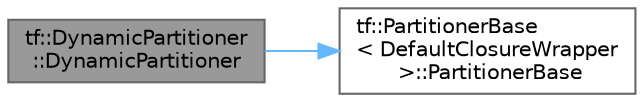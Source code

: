 digraph "tf::DynamicPartitioner::DynamicPartitioner"
{
 // LATEX_PDF_SIZE
  bgcolor="transparent";
  edge [fontname=Helvetica,fontsize=10,labelfontname=Helvetica,labelfontsize=10];
  node [fontname=Helvetica,fontsize=10,shape=box,height=0.2,width=0.4];
  rankdir="LR";
  Node1 [id="Node000001",label="tf::DynamicPartitioner\l::DynamicPartitioner",height=0.2,width=0.4,color="gray40", fillcolor="grey60", style="filled", fontcolor="black",tooltip="construct a dynamic partitioner with the given chunk size"];
  Node1 -> Node2 [id="edge1_Node000001_Node000002",color="steelblue1",style="solid",tooltip=" "];
  Node2 [id="Node000002",label="tf::PartitionerBase\l\< DefaultClosureWrapper\l \>::PartitionerBase",height=0.2,width=0.4,color="grey40", fillcolor="white", style="filled",URL="$classtf_1_1_partitioner_base.html#ad0037e70726a054527a923821ec2d95a",tooltip=" "];
}
